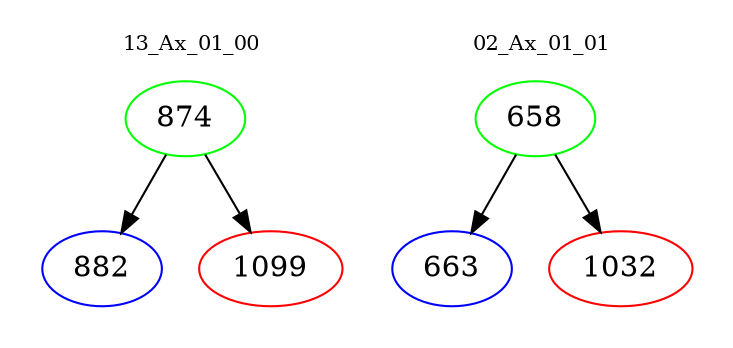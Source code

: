 digraph{
subgraph cluster_0 {
color = white
label = "13_Ax_01_00";
fontsize=10;
T0_874 [label="874", color="green"]
T0_874 -> T0_882 [color="black"]
T0_882 [label="882", color="blue"]
T0_874 -> T0_1099 [color="black"]
T0_1099 [label="1099", color="red"]
}
subgraph cluster_1 {
color = white
label = "02_Ax_01_01";
fontsize=10;
T1_658 [label="658", color="green"]
T1_658 -> T1_663 [color="black"]
T1_663 [label="663", color="blue"]
T1_658 -> T1_1032 [color="black"]
T1_1032 [label="1032", color="red"]
}
}
